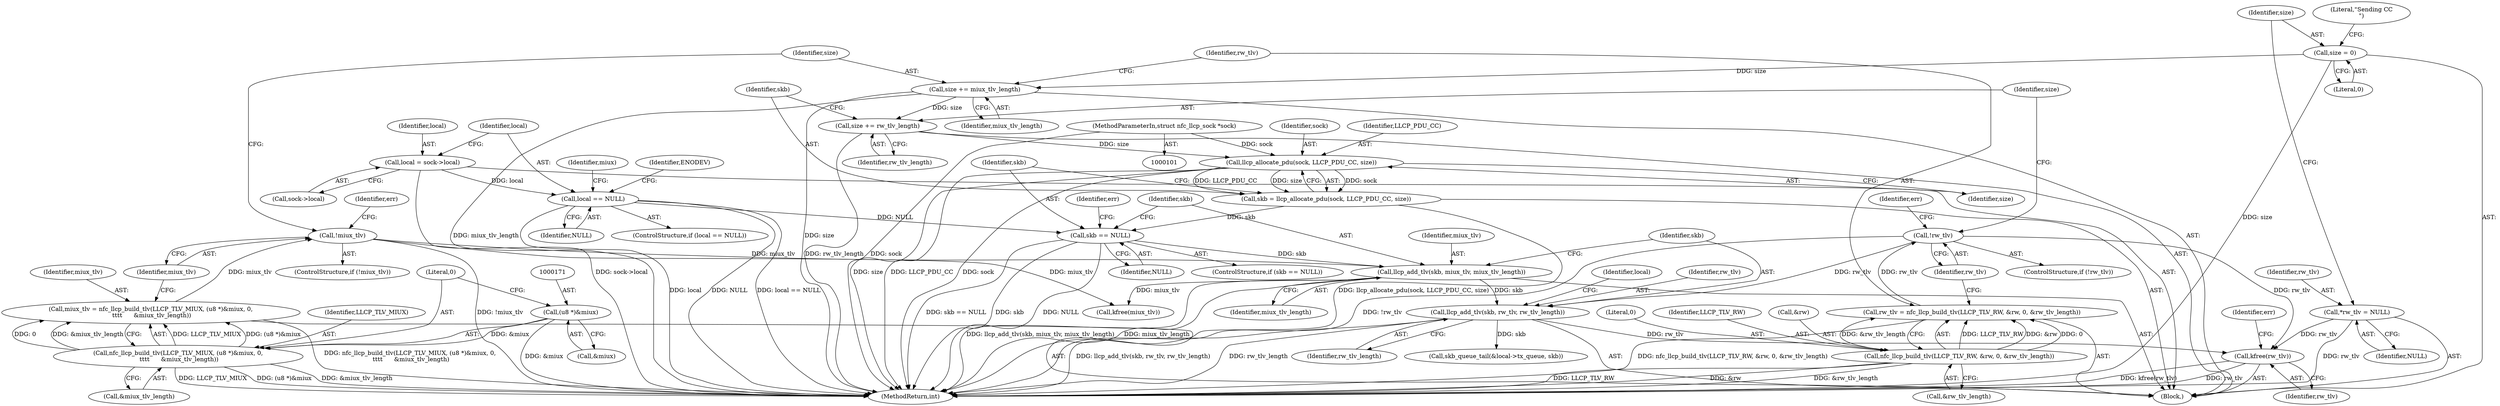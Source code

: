 digraph "0_linux_58bdd544e2933a21a51eecf17c3f5f94038261b5@API" {
"1000251" [label="(Call,kfree(rw_tlv))"];
"1000199" [label="(Call,!rw_tlv)"];
"1000189" [label="(Call,rw_tlv = nfc_llcp_build_tlv(LLCP_TLV_RW, &rw, 0, &rw_tlv_length))"];
"1000191" [label="(Call,nfc_llcp_build_tlv(LLCP_TLV_RW, &rw, 0, &rw_tlv_length))"];
"1000230" [label="(Call,llcp_add_tlv(skb, rw_tlv, rw_tlv_length))"];
"1000226" [label="(Call,llcp_add_tlv(skb, miux_tlv, miux_tlv_length))"];
"1000217" [label="(Call,skb == NULL)"];
"1000210" [label="(Call,skb = llcp_allocate_pdu(sock, LLCP_PDU_CC, size))"];
"1000212" [label="(Call,llcp_allocate_pdu(sock, LLCP_PDU_CC, size))"];
"1000102" [label="(MethodParameterIn,struct nfc_llcp_sock *sock)"];
"1000207" [label="(Call,size += rw_tlv_length)"];
"1000186" [label="(Call,size += miux_tlv_length)"];
"1000119" [label="(Call,size = 0)"];
"1000131" [label="(Call,local == NULL)"];
"1000125" [label="(Call,local = sock->local)"];
"1000178" [label="(Call,!miux_tlv)"];
"1000166" [label="(Call,miux_tlv = nfc_llcp_build_tlv(LLCP_TLV_MIUX, (u8 *)&miux, 0,\n \t\t\t\t      &miux_tlv_length))"];
"1000168" [label="(Call,nfc_llcp_build_tlv(LLCP_TLV_MIUX, (u8 *)&miux, 0,\n \t\t\t\t      &miux_tlv_length))"];
"1000170" [label="(Call,(u8 *)&miux)"];
"1000112" [label="(Call,*rw_tlv = NULL)"];
"1000192" [label="(Identifier,LLCP_TLV_RW)"];
"1000198" [label="(ControlStructure,if (!rw_tlv))"];
"1000210" [label="(Call,skb = llcp_allocate_pdu(sock, LLCP_PDU_CC, size))"];
"1000209" [label="(Identifier,rw_tlv_length)"];
"1000169" [label="(Identifier,LLCP_TLV_MIUX)"];
"1000199" [label="(Call,!rw_tlv)"];
"1000174" [label="(Literal,0)"];
"1000187" [label="(Identifier,size)"];
"1000172" [label="(Call,&miux)"];
"1000113" [label="(Identifier,rw_tlv)"];
"1000227" [label="(Identifier,skb)"];
"1000212" [label="(Call,llcp_allocate_pdu(sock, LLCP_PDU_CC, size))"];
"1000167" [label="(Identifier,miux_tlv)"];
"1000126" [label="(Identifier,local)"];
"1000175" [label="(Call,&miux_tlv_length)"];
"1000255" [label="(MethodReturn,int)"];
"1000190" [label="(Identifier,rw_tlv)"];
"1000178" [label="(Call,!miux_tlv)"];
"1000211" [label="(Identifier,skb)"];
"1000200" [label="(Identifier,rw_tlv)"];
"1000193" [label="(Call,&rw)"];
"1000234" [label="(Call,skb_queue_tail(&local->tx_queue, skb))"];
"1000177" [label="(ControlStructure,if (!miux_tlv))"];
"1000182" [label="(Identifier,err)"];
"1000219" [label="(Identifier,NULL)"];
"1000179" [label="(Identifier,miux_tlv)"];
"1000226" [label="(Call,llcp_add_tlv(skb, miux_tlv, miux_tlv_length))"];
"1000222" [label="(Identifier,err)"];
"1000138" [label="(Identifier,miux)"];
"1000214" [label="(Identifier,LLCP_PDU_CC)"];
"1000195" [label="(Literal,0)"];
"1000216" [label="(ControlStructure,if (skb == NULL))"];
"1000188" [label="(Identifier,miux_tlv_length)"];
"1000130" [label="(ControlStructure,if (local == NULL))"];
"1000191" [label="(Call,nfc_llcp_build_tlv(LLCP_TLV_RW, &rw, 0, &rw_tlv_length))"];
"1000231" [label="(Identifier,skb)"];
"1000254" [label="(Identifier,err)"];
"1000251" [label="(Call,kfree(rw_tlv))"];
"1000213" [label="(Identifier,sock)"];
"1000102" [label="(MethodParameterIn,struct nfc_llcp_sock *sock)"];
"1000233" [label="(Identifier,rw_tlv_length)"];
"1000208" [label="(Identifier,size)"];
"1000237" [label="(Identifier,local)"];
"1000168" [label="(Call,nfc_llcp_build_tlv(LLCP_TLV_MIUX, (u8 *)&miux, 0,\n \t\t\t\t      &miux_tlv_length))"];
"1000252" [label="(Identifier,rw_tlv)"];
"1000125" [label="(Call,local = sock->local)"];
"1000230" [label="(Call,llcp_add_tlv(skb, rw_tlv, rw_tlv_length))"];
"1000121" [label="(Literal,0)"];
"1000189" [label="(Call,rw_tlv = nfc_llcp_build_tlv(LLCP_TLV_RW, &rw, 0, &rw_tlv_length))"];
"1000133" [label="(Identifier,NULL)"];
"1000229" [label="(Identifier,miux_tlv_length)"];
"1000120" [label="(Identifier,size)"];
"1000114" [label="(Identifier,NULL)"];
"1000103" [label="(Block,)"];
"1000170" [label="(Call,(u8 *)&miux)"];
"1000186" [label="(Call,size += miux_tlv_length)"];
"1000217" [label="(Call,skb == NULL)"];
"1000136" [label="(Identifier,ENODEV)"];
"1000166" [label="(Call,miux_tlv = nfc_llcp_build_tlv(LLCP_TLV_MIUX, (u8 *)&miux, 0,\n \t\t\t\t      &miux_tlv_length))"];
"1000232" [label="(Identifier,rw_tlv)"];
"1000119" [label="(Call,size = 0)"];
"1000207" [label="(Call,size += rw_tlv_length)"];
"1000127" [label="(Call,sock->local)"];
"1000196" [label="(Call,&rw_tlv_length)"];
"1000203" [label="(Identifier,err)"];
"1000249" [label="(Call,kfree(miux_tlv))"];
"1000131" [label="(Call,local == NULL)"];
"1000215" [label="(Identifier,size)"];
"1000112" [label="(Call,*rw_tlv = NULL)"];
"1000124" [label="(Literal,\"Sending CC\n\")"];
"1000132" [label="(Identifier,local)"];
"1000228" [label="(Identifier,miux_tlv)"];
"1000218" [label="(Identifier,skb)"];
"1000251" -> "1000103"  [label="AST: "];
"1000251" -> "1000252"  [label="CFG: "];
"1000252" -> "1000251"  [label="AST: "];
"1000254" -> "1000251"  [label="CFG: "];
"1000251" -> "1000255"  [label="DDG: kfree(rw_tlv)"];
"1000251" -> "1000255"  [label="DDG: rw_tlv"];
"1000199" -> "1000251"  [label="DDG: rw_tlv"];
"1000230" -> "1000251"  [label="DDG: rw_tlv"];
"1000112" -> "1000251"  [label="DDG: rw_tlv"];
"1000199" -> "1000198"  [label="AST: "];
"1000199" -> "1000200"  [label="CFG: "];
"1000200" -> "1000199"  [label="AST: "];
"1000203" -> "1000199"  [label="CFG: "];
"1000208" -> "1000199"  [label="CFG: "];
"1000199" -> "1000255"  [label="DDG: !rw_tlv"];
"1000189" -> "1000199"  [label="DDG: rw_tlv"];
"1000199" -> "1000230"  [label="DDG: rw_tlv"];
"1000189" -> "1000103"  [label="AST: "];
"1000189" -> "1000191"  [label="CFG: "];
"1000190" -> "1000189"  [label="AST: "];
"1000191" -> "1000189"  [label="AST: "];
"1000200" -> "1000189"  [label="CFG: "];
"1000189" -> "1000255"  [label="DDG: nfc_llcp_build_tlv(LLCP_TLV_RW, &rw, 0, &rw_tlv_length)"];
"1000191" -> "1000189"  [label="DDG: LLCP_TLV_RW"];
"1000191" -> "1000189"  [label="DDG: &rw"];
"1000191" -> "1000189"  [label="DDG: 0"];
"1000191" -> "1000189"  [label="DDG: &rw_tlv_length"];
"1000191" -> "1000196"  [label="CFG: "];
"1000192" -> "1000191"  [label="AST: "];
"1000193" -> "1000191"  [label="AST: "];
"1000195" -> "1000191"  [label="AST: "];
"1000196" -> "1000191"  [label="AST: "];
"1000191" -> "1000255"  [label="DDG: &rw"];
"1000191" -> "1000255"  [label="DDG: &rw_tlv_length"];
"1000191" -> "1000255"  [label="DDG: LLCP_TLV_RW"];
"1000230" -> "1000103"  [label="AST: "];
"1000230" -> "1000233"  [label="CFG: "];
"1000231" -> "1000230"  [label="AST: "];
"1000232" -> "1000230"  [label="AST: "];
"1000233" -> "1000230"  [label="AST: "];
"1000237" -> "1000230"  [label="CFG: "];
"1000230" -> "1000255"  [label="DDG: rw_tlv_length"];
"1000230" -> "1000255"  [label="DDG: llcp_add_tlv(skb, rw_tlv, rw_tlv_length)"];
"1000226" -> "1000230"  [label="DDG: skb"];
"1000230" -> "1000234"  [label="DDG: skb"];
"1000226" -> "1000103"  [label="AST: "];
"1000226" -> "1000229"  [label="CFG: "];
"1000227" -> "1000226"  [label="AST: "];
"1000228" -> "1000226"  [label="AST: "];
"1000229" -> "1000226"  [label="AST: "];
"1000231" -> "1000226"  [label="CFG: "];
"1000226" -> "1000255"  [label="DDG: llcp_add_tlv(skb, miux_tlv, miux_tlv_length)"];
"1000226" -> "1000255"  [label="DDG: miux_tlv_length"];
"1000217" -> "1000226"  [label="DDG: skb"];
"1000178" -> "1000226"  [label="DDG: miux_tlv"];
"1000226" -> "1000249"  [label="DDG: miux_tlv"];
"1000217" -> "1000216"  [label="AST: "];
"1000217" -> "1000219"  [label="CFG: "];
"1000218" -> "1000217"  [label="AST: "];
"1000219" -> "1000217"  [label="AST: "];
"1000222" -> "1000217"  [label="CFG: "];
"1000227" -> "1000217"  [label="CFG: "];
"1000217" -> "1000255"  [label="DDG: NULL"];
"1000217" -> "1000255"  [label="DDG: skb == NULL"];
"1000217" -> "1000255"  [label="DDG: skb"];
"1000210" -> "1000217"  [label="DDG: skb"];
"1000131" -> "1000217"  [label="DDG: NULL"];
"1000210" -> "1000103"  [label="AST: "];
"1000210" -> "1000212"  [label="CFG: "];
"1000211" -> "1000210"  [label="AST: "];
"1000212" -> "1000210"  [label="AST: "];
"1000218" -> "1000210"  [label="CFG: "];
"1000210" -> "1000255"  [label="DDG: llcp_allocate_pdu(sock, LLCP_PDU_CC, size)"];
"1000212" -> "1000210"  [label="DDG: sock"];
"1000212" -> "1000210"  [label="DDG: LLCP_PDU_CC"];
"1000212" -> "1000210"  [label="DDG: size"];
"1000212" -> "1000215"  [label="CFG: "];
"1000213" -> "1000212"  [label="AST: "];
"1000214" -> "1000212"  [label="AST: "];
"1000215" -> "1000212"  [label="AST: "];
"1000212" -> "1000255"  [label="DDG: LLCP_PDU_CC"];
"1000212" -> "1000255"  [label="DDG: sock"];
"1000212" -> "1000255"  [label="DDG: size"];
"1000102" -> "1000212"  [label="DDG: sock"];
"1000207" -> "1000212"  [label="DDG: size"];
"1000102" -> "1000101"  [label="AST: "];
"1000102" -> "1000255"  [label="DDG: sock"];
"1000207" -> "1000103"  [label="AST: "];
"1000207" -> "1000209"  [label="CFG: "];
"1000208" -> "1000207"  [label="AST: "];
"1000209" -> "1000207"  [label="AST: "];
"1000211" -> "1000207"  [label="CFG: "];
"1000207" -> "1000255"  [label="DDG: rw_tlv_length"];
"1000186" -> "1000207"  [label="DDG: size"];
"1000186" -> "1000103"  [label="AST: "];
"1000186" -> "1000188"  [label="CFG: "];
"1000187" -> "1000186"  [label="AST: "];
"1000188" -> "1000186"  [label="AST: "];
"1000190" -> "1000186"  [label="CFG: "];
"1000186" -> "1000255"  [label="DDG: miux_tlv_length"];
"1000186" -> "1000255"  [label="DDG: size"];
"1000119" -> "1000186"  [label="DDG: size"];
"1000119" -> "1000103"  [label="AST: "];
"1000119" -> "1000121"  [label="CFG: "];
"1000120" -> "1000119"  [label="AST: "];
"1000121" -> "1000119"  [label="AST: "];
"1000124" -> "1000119"  [label="CFG: "];
"1000119" -> "1000255"  [label="DDG: size"];
"1000131" -> "1000130"  [label="AST: "];
"1000131" -> "1000133"  [label="CFG: "];
"1000132" -> "1000131"  [label="AST: "];
"1000133" -> "1000131"  [label="AST: "];
"1000136" -> "1000131"  [label="CFG: "];
"1000138" -> "1000131"  [label="CFG: "];
"1000131" -> "1000255"  [label="DDG: local"];
"1000131" -> "1000255"  [label="DDG: NULL"];
"1000131" -> "1000255"  [label="DDG: local == NULL"];
"1000125" -> "1000131"  [label="DDG: local"];
"1000125" -> "1000103"  [label="AST: "];
"1000125" -> "1000127"  [label="CFG: "];
"1000126" -> "1000125"  [label="AST: "];
"1000127" -> "1000125"  [label="AST: "];
"1000132" -> "1000125"  [label="CFG: "];
"1000125" -> "1000255"  [label="DDG: sock->local"];
"1000178" -> "1000177"  [label="AST: "];
"1000178" -> "1000179"  [label="CFG: "];
"1000179" -> "1000178"  [label="AST: "];
"1000182" -> "1000178"  [label="CFG: "];
"1000187" -> "1000178"  [label="CFG: "];
"1000178" -> "1000255"  [label="DDG: !miux_tlv"];
"1000166" -> "1000178"  [label="DDG: miux_tlv"];
"1000178" -> "1000249"  [label="DDG: miux_tlv"];
"1000166" -> "1000103"  [label="AST: "];
"1000166" -> "1000168"  [label="CFG: "];
"1000167" -> "1000166"  [label="AST: "];
"1000168" -> "1000166"  [label="AST: "];
"1000179" -> "1000166"  [label="CFG: "];
"1000166" -> "1000255"  [label="DDG: nfc_llcp_build_tlv(LLCP_TLV_MIUX, (u8 *)&miux, 0,\n \t\t\t\t      &miux_tlv_length)"];
"1000168" -> "1000166"  [label="DDG: LLCP_TLV_MIUX"];
"1000168" -> "1000166"  [label="DDG: (u8 *)&miux"];
"1000168" -> "1000166"  [label="DDG: 0"];
"1000168" -> "1000166"  [label="DDG: &miux_tlv_length"];
"1000168" -> "1000175"  [label="CFG: "];
"1000169" -> "1000168"  [label="AST: "];
"1000170" -> "1000168"  [label="AST: "];
"1000174" -> "1000168"  [label="AST: "];
"1000175" -> "1000168"  [label="AST: "];
"1000168" -> "1000255"  [label="DDG: LLCP_TLV_MIUX"];
"1000168" -> "1000255"  [label="DDG: (u8 *)&miux"];
"1000168" -> "1000255"  [label="DDG: &miux_tlv_length"];
"1000170" -> "1000168"  [label="DDG: &miux"];
"1000170" -> "1000172"  [label="CFG: "];
"1000171" -> "1000170"  [label="AST: "];
"1000172" -> "1000170"  [label="AST: "];
"1000174" -> "1000170"  [label="CFG: "];
"1000170" -> "1000255"  [label="DDG: &miux"];
"1000112" -> "1000103"  [label="AST: "];
"1000112" -> "1000114"  [label="CFG: "];
"1000113" -> "1000112"  [label="AST: "];
"1000114" -> "1000112"  [label="AST: "];
"1000120" -> "1000112"  [label="CFG: "];
"1000112" -> "1000255"  [label="DDG: rw_tlv"];
}
